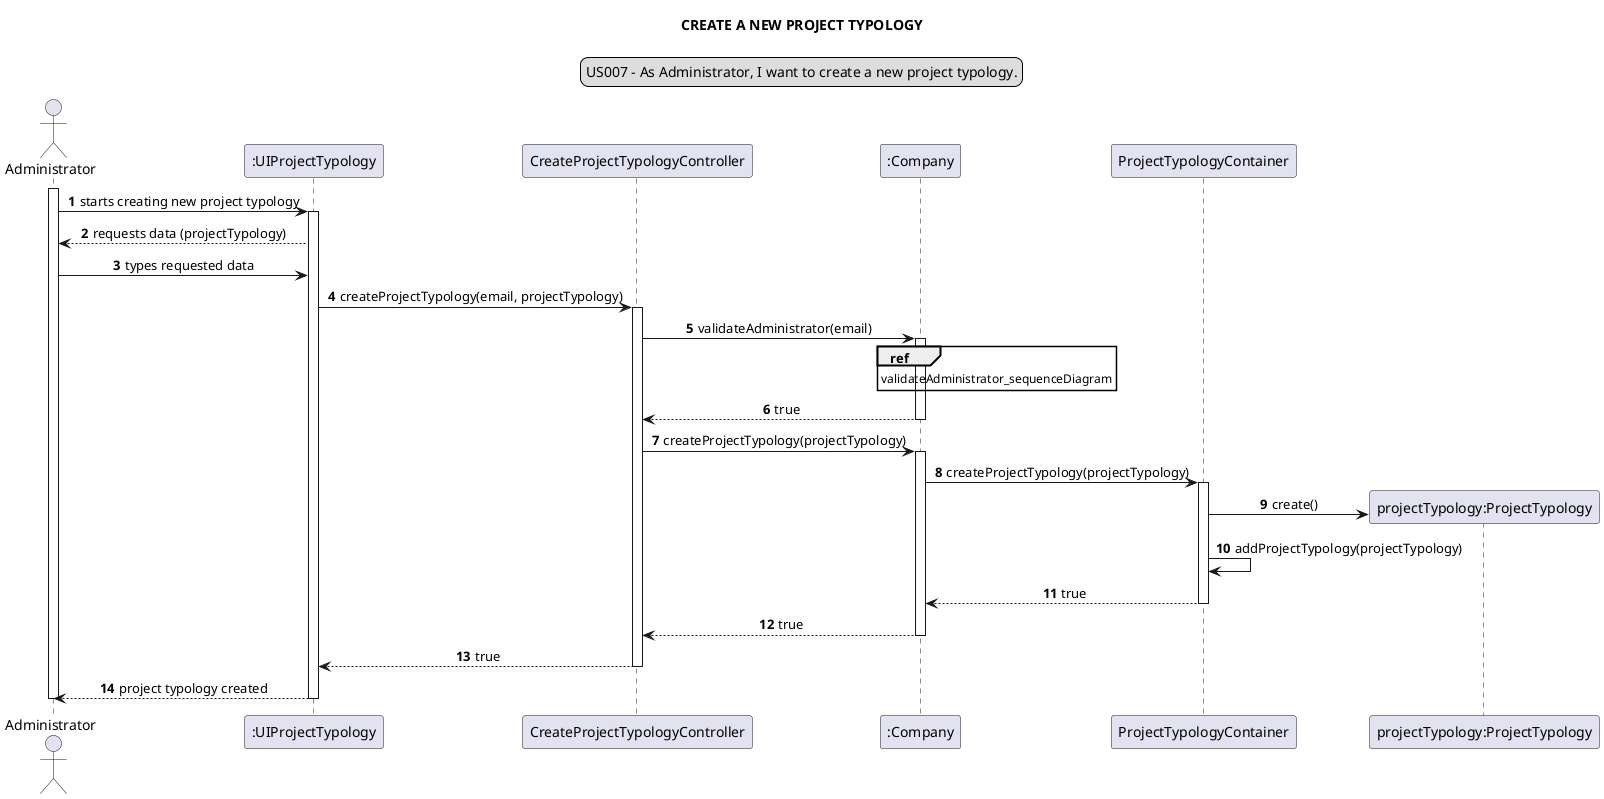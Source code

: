 @startuml
'https://plantuml.com/sequence-diagram

autonumber
skinparam sequenceMessageAlign center
title CREATE A NEW PROJECT TYPOLOGY
legend top
US007 - As Administrator, I want to create a new project typology.
end legend

actor Administrator as a
participant ":UIProjectTypology" as ui
participant "CreateProjectTypologyController" as ct
participant ":Company" as c
participant "ProjectTypologyContainer" as ptc
participant "projectTypology:ProjectTypology" as pty


activate a
a -> ui: starts creating new project typology
activate ui
ui --> a: requests data (projectTypology)
a -> ui: types requested data
ui -> ct: createProjectTypology(email, projectTypology)
activate ct
ct -> c: validateAdministrator(email)
activate c
ref over c: validateAdministrator_sequenceDiagram
c --> ct: true
deactivate c
ct -> c: createProjectTypology(projectTypology)
activate c
c -> ptc: createProjectTypology(projectTypology)
activate ptc
create pty
ptc -> pty: create()
ptc -> ptc: addProjectTypology(projectTypology)
ptc --> c: true
deactivate ptc
c --> ct: true
deactivate c
ct --> ui: true
deactivate ct
ui --> a: project typology created
deactivate ui

deactivate a
@enduml

